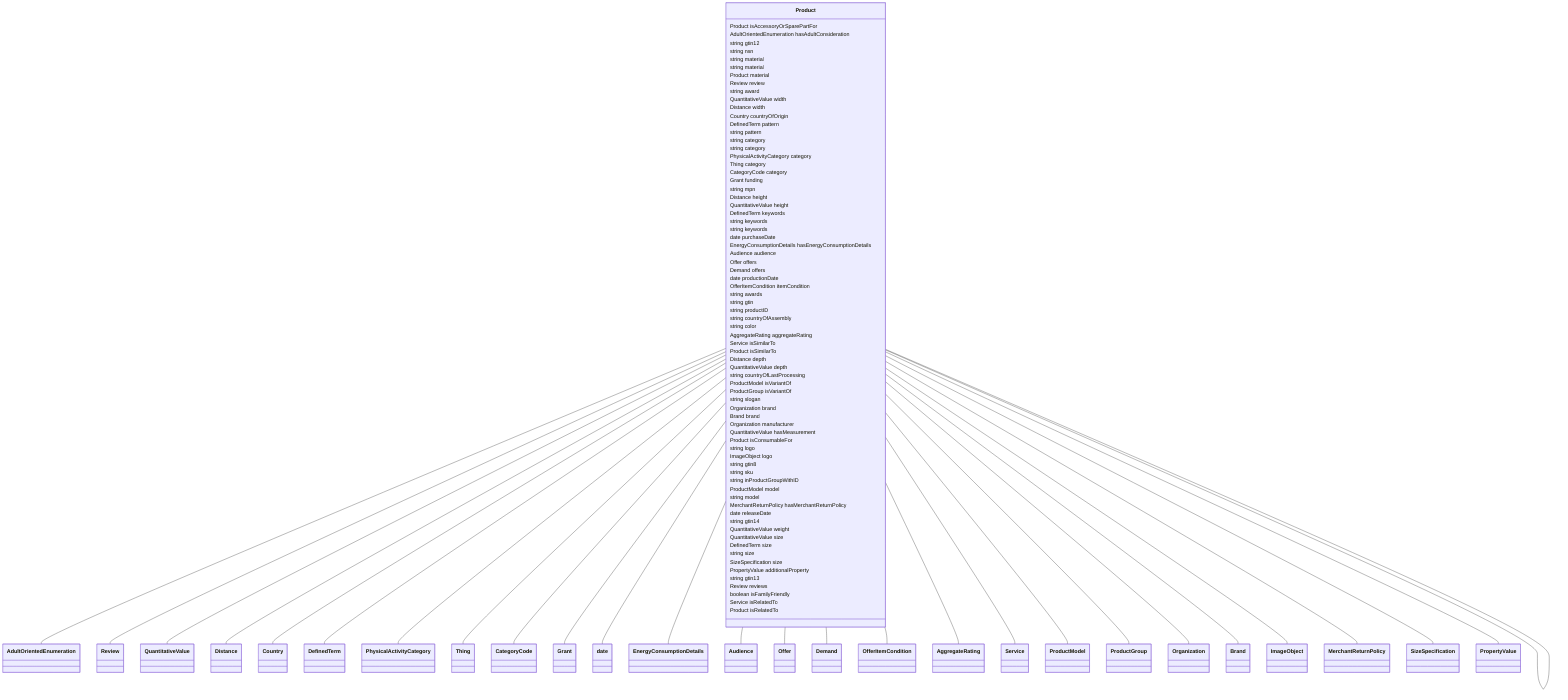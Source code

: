 classDiagram
  Product -- Product
  Product -- AdultOrientedEnumeration
  Product -- Review
  Product -- QuantitativeValue
  Product -- Distance
  Product -- Country
  Product -- DefinedTerm
  Product -- PhysicalActivityCategory
  Product -- Thing
  Product -- CategoryCode
  Product -- Grant
  Product -- date
  Product -- EnergyConsumptionDetails
  Product -- Audience
  Product -- Offer
  Product -- Demand
  Product -- OfferItemCondition
  Product -- AggregateRating
  Product -- Service
  Product -- ProductModel
  Product -- ProductGroup
  Product -- Organization
  Product -- Brand
  Product -- ImageObject
  Product -- MerchantReturnPolicy
  Product -- SizeSpecification
  Product -- PropertyValue


class Product {

  Product isAccessoryOrSparePartFor
  AdultOrientedEnumeration hasAdultConsideration
  string gtin12
  string nsn
  string material
  string material
  Product material
  Review review
  string award
  QuantitativeValue width
  Distance width
  Country countryOfOrigin
  DefinedTerm pattern
  string pattern
  string category
  string category
  PhysicalActivityCategory category
  Thing category
  CategoryCode category
  Grant funding
  string mpn
  Distance height
  QuantitativeValue height
  DefinedTerm keywords
  string keywords
  string keywords
  date purchaseDate
  EnergyConsumptionDetails hasEnergyConsumptionDetails
  Audience audience
  Offer offers
  Demand offers
  date productionDate
  OfferItemCondition itemCondition
  string awards
  string gtin
  string productID
  string countryOfAssembly
  string color
  AggregateRating aggregateRating
  Service isSimilarTo
  Product isSimilarTo
  Distance depth
  QuantitativeValue depth
  string countryOfLastProcessing
  ProductModel isVariantOf
  ProductGroup isVariantOf
  string slogan
  Organization brand
  Brand brand
  Organization manufacturer
  QuantitativeValue hasMeasurement
  Product isConsumableFor
  string logo
  ImageObject logo
  string gtin8
  string sku
  string inProductGroupWithID
  ProductModel model
  string model
  MerchantReturnPolicy hasMerchantReturnPolicy
  date releaseDate
  string gtin14
  QuantitativeValue weight
  QuantitativeValue size
  DefinedTerm size
  string size
  SizeSpecification size
  PropertyValue additionalProperty
  string gtin13
  Review reviews
  boolean isFamilyFriendly
  Service isRelatedTo
  Product isRelatedTo

 }